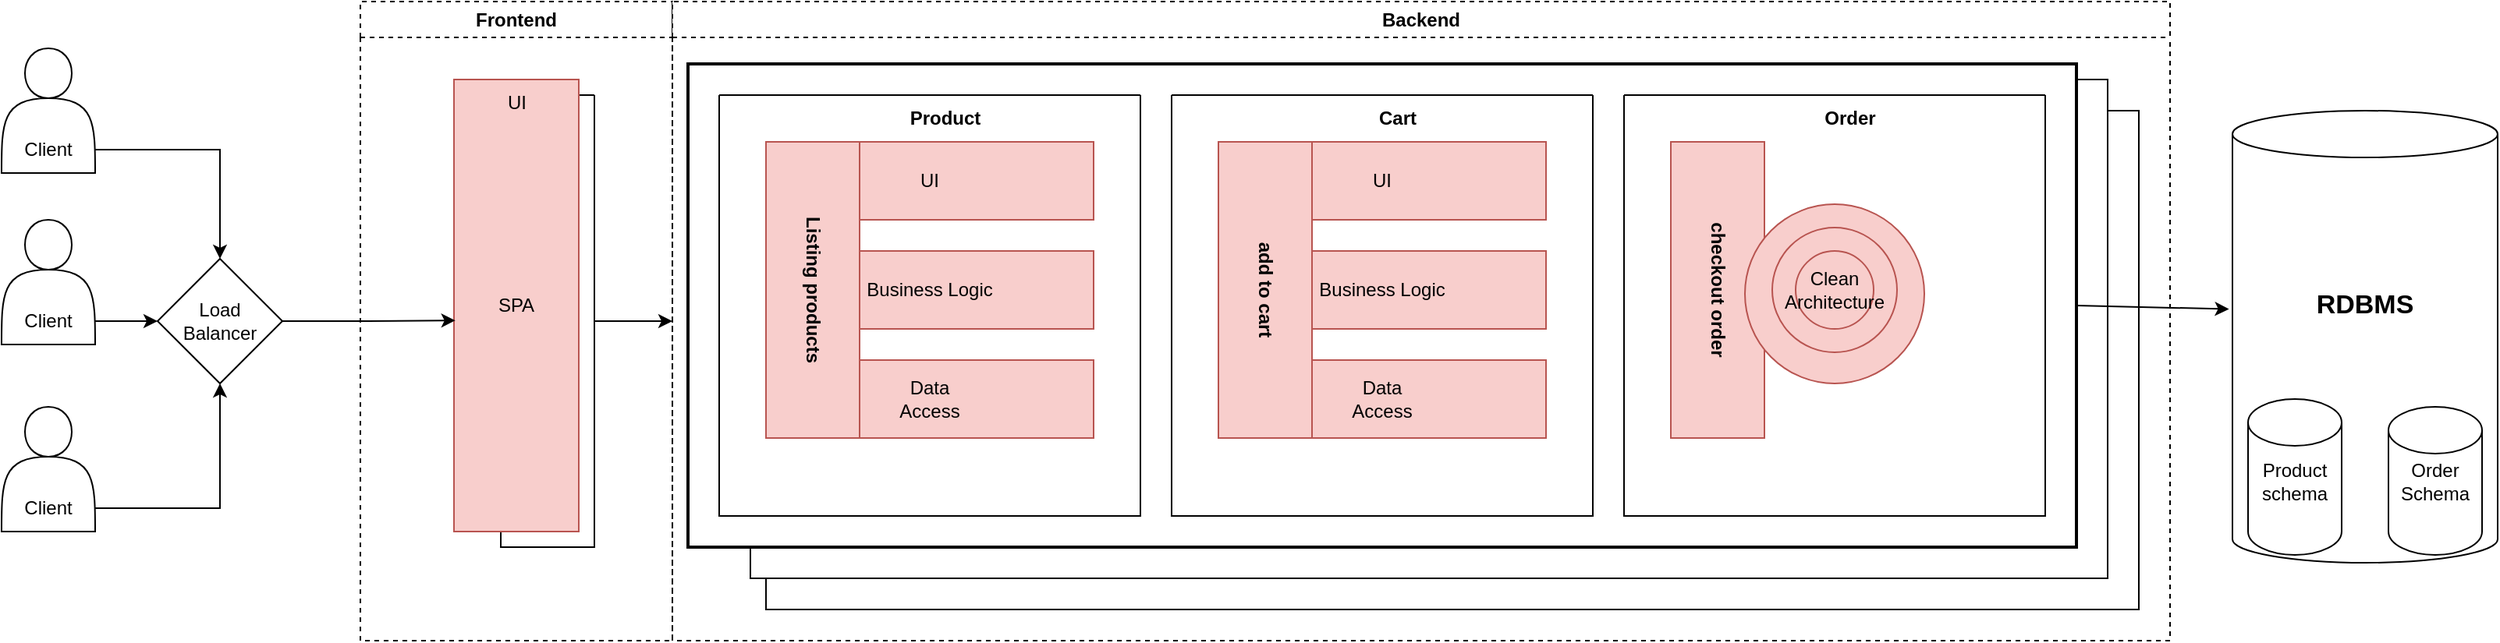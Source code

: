 <mxfile version="28.2.4">
  <diagram id="Zp9EVexEPEGQYnYK_Jo4" name="test">
    <mxGraphModel dx="783" dy="1091" grid="1" gridSize="10" guides="1" tooltips="1" connect="1" arrows="1" fold="1" page="1" pageScale="1" pageWidth="2339" pageHeight="3300" math="0" shadow="0">
      <root>
        <mxCell id="0" />
        <mxCell id="1" parent="0" />
        <mxCell id="ir0JnkfMoFTAIek_8BSR-1" value="" style="rounded=0;whiteSpace=wrap;html=1;" parent="1" vertex="1">
          <mxGeometry x="670" y="180" width="880" height="320" as="geometry" />
        </mxCell>
        <mxCell id="ir0JnkfMoFTAIek_8BSR-2" value="" style="rounded=0;whiteSpace=wrap;html=1;" parent="1" vertex="1">
          <mxGeometry x="660" y="160" width="870" height="320" as="geometry" />
        </mxCell>
        <mxCell id="ir0JnkfMoFTAIek_8BSR-3" value="" style="rounded=0;whiteSpace=wrap;html=1;strokeWidth=2;" parent="1" vertex="1">
          <mxGeometry x="620" y="150" width="890" height="310" as="geometry" />
        </mxCell>
        <mxCell id="ir0JnkfMoFTAIek_8BSR-4" value="" style="shape=actor;whiteSpace=wrap;html=1;" parent="1" vertex="1">
          <mxGeometry x="180" y="140" width="60" height="80" as="geometry" />
        </mxCell>
        <mxCell id="ir0JnkfMoFTAIek_8BSR-5" value="" style="shape=actor;whiteSpace=wrap;html=1;" parent="1" vertex="1">
          <mxGeometry x="180" y="250" width="60" height="80" as="geometry" />
        </mxCell>
        <mxCell id="ir0JnkfMoFTAIek_8BSR-6" value="" style="shape=actor;whiteSpace=wrap;html=1;" parent="1" vertex="1">
          <mxGeometry x="180" y="370" width="60" height="80" as="geometry" />
        </mxCell>
        <mxCell id="ir0JnkfMoFTAIek_8BSR-7" value="" style="edgeStyle=orthogonalEdgeStyle;rounded=0;orthogonalLoop=1;jettySize=auto;html=1;" parent="1" source="ir0JnkfMoFTAIek_8BSR-8" target="ir0JnkfMoFTAIek_8BSR-13" edge="1">
          <mxGeometry relative="1" as="geometry" />
        </mxCell>
        <mxCell id="ir0JnkfMoFTAIek_8BSR-8" value="Client" style="text;html=1;align=center;verticalAlign=middle;whiteSpace=wrap;rounded=0;" parent="1" vertex="1">
          <mxGeometry x="180" y="190" width="60" height="30" as="geometry" />
        </mxCell>
        <mxCell id="ir0JnkfMoFTAIek_8BSR-9" style="edgeStyle=orthogonalEdgeStyle;rounded=0;orthogonalLoop=1;jettySize=auto;html=1;entryX=0;entryY=0.5;entryDx=0;entryDy=0;" parent="1" source="ir0JnkfMoFTAIek_8BSR-10" target="ir0JnkfMoFTAIek_8BSR-13" edge="1">
          <mxGeometry relative="1" as="geometry" />
        </mxCell>
        <mxCell id="ir0JnkfMoFTAIek_8BSR-10" value="Client" style="text;html=1;align=center;verticalAlign=middle;whiteSpace=wrap;rounded=0;" parent="1" vertex="1">
          <mxGeometry x="180" y="300" width="60" height="30" as="geometry" />
        </mxCell>
        <mxCell id="ir0JnkfMoFTAIek_8BSR-11" style="edgeStyle=orthogonalEdgeStyle;rounded=0;orthogonalLoop=1;jettySize=auto;html=1;entryX=0.5;entryY=1;entryDx=0;entryDy=0;" parent="1" source="ir0JnkfMoFTAIek_8BSR-12" target="ir0JnkfMoFTAIek_8BSR-13" edge="1">
          <mxGeometry relative="1" as="geometry" />
        </mxCell>
        <mxCell id="ir0JnkfMoFTAIek_8BSR-12" value="Client" style="text;html=1;align=center;verticalAlign=middle;whiteSpace=wrap;rounded=0;" parent="1" vertex="1">
          <mxGeometry x="180" y="420" width="60" height="30" as="geometry" />
        </mxCell>
        <mxCell id="ir0JnkfMoFTAIek_8BSR-13" value="Load&lt;br&gt;Balancer" style="rhombus;whiteSpace=wrap;html=1;" parent="1" vertex="1">
          <mxGeometry x="280" y="275" width="80" height="80" as="geometry" />
        </mxCell>
        <mxCell id="ir0JnkfMoFTAIek_8BSR-14" value="Frontend" style="swimlane;whiteSpace=wrap;html=1;dashed=1;" parent="1" vertex="1">
          <mxGeometry x="410" y="110" width="200" height="410" as="geometry" />
        </mxCell>
        <mxCell id="ir0JnkfMoFTAIek_8BSR-15" value="" style="swimlane;startSize=0;" parent="ir0JnkfMoFTAIek_8BSR-14" vertex="1">
          <mxGeometry x="90" y="60" width="60" height="290" as="geometry" />
        </mxCell>
        <mxCell id="ir0JnkfMoFTAIek_8BSR-16" value="" style="rounded=0;whiteSpace=wrap;html=1;fillColor=#f8cecc;strokeColor=#b85450;" parent="ir0JnkfMoFTAIek_8BSR-15" vertex="1">
          <mxGeometry x="-30" y="-10" width="80" height="290" as="geometry" />
        </mxCell>
        <mxCell id="ir0JnkfMoFTAIek_8BSR-17" value="UI" style="text;html=1;align=center;verticalAlign=middle;resizable=0;points=[];autosize=1;strokeColor=none;fillColor=none;" parent="ir0JnkfMoFTAIek_8BSR-15" vertex="1">
          <mxGeometry x="-10" y="-10" width="40" height="30" as="geometry" />
        </mxCell>
        <mxCell id="ir0JnkfMoFTAIek_8BSR-18" value="SPA" style="text;html=1;align=center;verticalAlign=middle;whiteSpace=wrap;rounded=0;" parent="ir0JnkfMoFTAIek_8BSR-15" vertex="1">
          <mxGeometry x="-20" y="120" width="60" height="30" as="geometry" />
        </mxCell>
        <mxCell id="ir0JnkfMoFTAIek_8BSR-19" style="edgeStyle=orthogonalEdgeStyle;rounded=0;orthogonalLoop=1;jettySize=auto;html=1;entryX=0.011;entryY=0.533;entryDx=0;entryDy=0;entryPerimeter=0;" parent="1" source="ir0JnkfMoFTAIek_8BSR-13" target="ir0JnkfMoFTAIek_8BSR-16" edge="1">
          <mxGeometry relative="1" as="geometry" />
        </mxCell>
        <mxCell id="ir0JnkfMoFTAIek_8BSR-20" value="Backend" style="swimlane;whiteSpace=wrap;html=1;dashed=1;" parent="1" vertex="1">
          <mxGeometry x="610" y="110" width="960" height="410" as="geometry" />
        </mxCell>
        <mxCell id="ir0JnkfMoFTAIek_8BSR-21" value="" style="swimlane;startSize=0;" parent="ir0JnkfMoFTAIek_8BSR-20" vertex="1">
          <mxGeometry x="30" y="60" width="270" height="270" as="geometry" />
        </mxCell>
        <mxCell id="ir0JnkfMoFTAIek_8BSR-22" value="&lt;b&gt;Product&lt;/b&gt;" style="text;html=1;align=center;verticalAlign=middle;whiteSpace=wrap;rounded=0;" parent="ir0JnkfMoFTAIek_8BSR-21" vertex="1">
          <mxGeometry x="115" width="60" height="30" as="geometry" />
        </mxCell>
        <mxCell id="ir0JnkfMoFTAIek_8BSR-23" value="UI" style="rounded=0;whiteSpace=wrap;html=1;fillColor=#f8cecc;strokeColor=#b85450;" parent="ir0JnkfMoFTAIek_8BSR-21" vertex="1">
          <mxGeometry x="30" y="30" width="210" height="50" as="geometry" />
        </mxCell>
        <mxCell id="ir0JnkfMoFTAIek_8BSR-24" value="Business Logic" style="rounded=0;whiteSpace=wrap;html=1;fillColor=#f8cecc;strokeColor=#b85450;" parent="ir0JnkfMoFTAIek_8BSR-21" vertex="1">
          <mxGeometry x="30" y="100" width="210" height="50" as="geometry" />
        </mxCell>
        <mxCell id="ir0JnkfMoFTAIek_8BSR-25" value="Data&lt;br&gt;Access" style="rounded=0;whiteSpace=wrap;html=1;fillColor=#f8cecc;strokeColor=#b85450;" parent="ir0JnkfMoFTAIek_8BSR-21" vertex="1">
          <mxGeometry x="30" y="170" width="210" height="50" as="geometry" />
        </mxCell>
        <mxCell id="ir0JnkfMoFTAIek_8BSR-26" value="" style="rounded=0;whiteSpace=wrap;html=1;fillColor=#f8cecc;strokeColor=#b85450;" parent="ir0JnkfMoFTAIek_8BSR-21" vertex="1">
          <mxGeometry x="30" y="30" width="60" height="190" as="geometry" />
        </mxCell>
        <mxCell id="ir0JnkfMoFTAIek_8BSR-27" value="&lt;b&gt;Listing products&lt;/b&gt;" style="text;html=1;align=center;verticalAlign=middle;whiteSpace=wrap;rounded=0;rotation=90;" parent="ir0JnkfMoFTAIek_8BSR-21" vertex="1">
          <mxGeometry x="10" y="110" width="100" height="30" as="geometry" />
        </mxCell>
        <mxCell id="ir0JnkfMoFTAIek_8BSR-28" value="" style="swimlane;startSize=0;" parent="ir0JnkfMoFTAIek_8BSR-20" vertex="1">
          <mxGeometry x="320" y="60" width="270" height="270" as="geometry" />
        </mxCell>
        <mxCell id="ir0JnkfMoFTAIek_8BSR-29" value="&lt;b&gt;Cart&lt;/b&gt;" style="text;html=1;align=center;verticalAlign=middle;whiteSpace=wrap;rounded=0;" parent="ir0JnkfMoFTAIek_8BSR-28" vertex="1">
          <mxGeometry x="115" width="60" height="30" as="geometry" />
        </mxCell>
        <mxCell id="ir0JnkfMoFTAIek_8BSR-30" value="UI" style="rounded=0;whiteSpace=wrap;html=1;fillColor=#f8cecc;strokeColor=#b85450;" parent="ir0JnkfMoFTAIek_8BSR-28" vertex="1">
          <mxGeometry x="30" y="30" width="210" height="50" as="geometry" />
        </mxCell>
        <mxCell id="ir0JnkfMoFTAIek_8BSR-31" value="Business Logic" style="rounded=0;whiteSpace=wrap;html=1;fillColor=#f8cecc;strokeColor=#b85450;" parent="ir0JnkfMoFTAIek_8BSR-28" vertex="1">
          <mxGeometry x="30" y="100" width="210" height="50" as="geometry" />
        </mxCell>
        <mxCell id="ir0JnkfMoFTAIek_8BSR-32" value="Data&lt;br&gt;Access" style="rounded=0;whiteSpace=wrap;html=1;fillColor=#f8cecc;strokeColor=#b85450;" parent="ir0JnkfMoFTAIek_8BSR-28" vertex="1">
          <mxGeometry x="30" y="170" width="210" height="50" as="geometry" />
        </mxCell>
        <mxCell id="ir0JnkfMoFTAIek_8BSR-33" value="" style="rounded=0;whiteSpace=wrap;html=1;fillColor=#f8cecc;strokeColor=#b85450;" parent="ir0JnkfMoFTAIek_8BSR-28" vertex="1">
          <mxGeometry x="30" y="30" width="60" height="190" as="geometry" />
        </mxCell>
        <mxCell id="ir0JnkfMoFTAIek_8BSR-34" value="&lt;b&gt;add to cart&lt;/b&gt;" style="text;html=1;align=center;verticalAlign=middle;whiteSpace=wrap;rounded=0;rotation=90;" parent="ir0JnkfMoFTAIek_8BSR-28" vertex="1">
          <mxGeometry x="10" y="110" width="100" height="30" as="geometry" />
        </mxCell>
        <mxCell id="ir0JnkfMoFTAIek_8BSR-35" value="" style="swimlane;startSize=0;" parent="ir0JnkfMoFTAIek_8BSR-20" vertex="1">
          <mxGeometry x="610" y="60" width="270" height="270" as="geometry" />
        </mxCell>
        <mxCell id="ir0JnkfMoFTAIek_8BSR-36" value="&lt;b&gt;Order&lt;/b&gt;" style="text;html=1;align=center;verticalAlign=middle;whiteSpace=wrap;rounded=0;" parent="ir0JnkfMoFTAIek_8BSR-35" vertex="1">
          <mxGeometry x="115" width="60" height="30" as="geometry" />
        </mxCell>
        <mxCell id="ir0JnkfMoFTAIek_8BSR-37" value="" style="rounded=0;whiteSpace=wrap;html=1;fillColor=#f8cecc;strokeColor=#b85450;" parent="ir0JnkfMoFTAIek_8BSR-35" vertex="1">
          <mxGeometry x="30" y="30" width="60" height="190" as="geometry" />
        </mxCell>
        <mxCell id="ir0JnkfMoFTAIek_8BSR-38" value="&lt;b&gt;checkout order&lt;/b&gt;" style="text;html=1;align=center;verticalAlign=middle;whiteSpace=wrap;rounded=0;rotation=90;" parent="ir0JnkfMoFTAIek_8BSR-35" vertex="1">
          <mxGeometry x="10" y="110" width="100" height="30" as="geometry" />
        </mxCell>
        <mxCell id="ir0JnkfMoFTAIek_8BSR-39" value="" style="ellipse;whiteSpace=wrap;html=1;aspect=fixed;fillColor=#f8cecc;strokeColor=#b85450;" parent="ir0JnkfMoFTAIek_8BSR-35" vertex="1">
          <mxGeometry x="77.5" y="70" width="115" height="115" as="geometry" />
        </mxCell>
        <mxCell id="ir0JnkfMoFTAIek_8BSR-40" value="" style="ellipse;whiteSpace=wrap;html=1;aspect=fixed;fillColor=#f8cecc;strokeColor=#b85450;" parent="ir0JnkfMoFTAIek_8BSR-35" vertex="1">
          <mxGeometry x="95" y="85" width="80" height="80" as="geometry" />
        </mxCell>
        <mxCell id="ir0JnkfMoFTAIek_8BSR-41" value="" style="ellipse;whiteSpace=wrap;html=1;aspect=fixed;fillColor=#f8cecc;strokeColor=#b85450;" parent="ir0JnkfMoFTAIek_8BSR-35" vertex="1">
          <mxGeometry x="110" y="100" width="50" height="50" as="geometry" />
        </mxCell>
        <mxCell id="ir0JnkfMoFTAIek_8BSR-42" value="Clean&lt;br&gt;Architecture" style="text;html=1;align=center;verticalAlign=middle;whiteSpace=wrap;rounded=0;" parent="ir0JnkfMoFTAIek_8BSR-35" vertex="1">
          <mxGeometry x="105" y="110" width="60" height="30" as="geometry" />
        </mxCell>
        <mxCell id="ir0JnkfMoFTAIek_8BSR-43" value="" style="shape=cylinder3;whiteSpace=wrap;html=1;boundedLbl=1;backgroundOutline=1;size=15;" parent="1" vertex="1">
          <mxGeometry x="1610" y="180" width="170" height="290" as="geometry" />
        </mxCell>
        <mxCell id="ir0JnkfMoFTAIek_8BSR-44" value="&lt;b&gt;&lt;font style=&quot;font-size: 17px;&quot;&gt;RDBMS&lt;/font&gt;&lt;/b&gt;" style="text;html=1;align=center;verticalAlign=middle;whiteSpace=wrap;rounded=0;" parent="1" vertex="1">
          <mxGeometry x="1665" y="290" width="60" height="30" as="geometry" />
        </mxCell>
        <mxCell id="ir0JnkfMoFTAIek_8BSR-45" value="" style="shape=cylinder3;whiteSpace=wrap;html=1;boundedLbl=1;backgroundOutline=1;size=15;" parent="1" vertex="1">
          <mxGeometry x="1620" y="365" width="60" height="100" as="geometry" />
        </mxCell>
        <mxCell id="ir0JnkfMoFTAIek_8BSR-46" value="" style="shape=cylinder3;whiteSpace=wrap;html=1;boundedLbl=1;backgroundOutline=1;size=15;" parent="1" vertex="1">
          <mxGeometry x="1710" y="370" width="60" height="95" as="geometry" />
        </mxCell>
        <mxCell id="ir0JnkfMoFTAIek_8BSR-47" value="Product&lt;br&gt;schema" style="text;html=1;align=center;verticalAlign=middle;whiteSpace=wrap;rounded=0;" parent="1" vertex="1">
          <mxGeometry x="1620" y="402.5" width="60" height="30" as="geometry" />
        </mxCell>
        <mxCell id="ir0JnkfMoFTAIek_8BSR-48" value="Order&lt;br&gt;Schema" style="text;html=1;align=center;verticalAlign=middle;whiteSpace=wrap;rounded=0;" parent="1" vertex="1">
          <mxGeometry x="1710" y="402.5" width="60" height="30" as="geometry" />
        </mxCell>
        <mxCell id="ir0JnkfMoFTAIek_8BSR-49" value="" style="endArrow=classic;html=1;rounded=0;exitX=1;exitY=0.5;exitDx=0;exitDy=0;entryX=0;entryY=0.5;entryDx=0;entryDy=0;" parent="1" source="ir0JnkfMoFTAIek_8BSR-15" target="ir0JnkfMoFTAIek_8BSR-20" edge="1">
          <mxGeometry width="50" height="50" relative="1" as="geometry">
            <mxPoint x="620" y="670" as="sourcePoint" />
            <mxPoint x="670" y="620" as="targetPoint" />
          </mxGeometry>
        </mxCell>
        <mxCell id="ir0JnkfMoFTAIek_8BSR-50" value="" style="endArrow=classic;html=1;rounded=0;exitX=1;exitY=0.5;exitDx=0;exitDy=0;entryX=-0.013;entryY=0.439;entryDx=0;entryDy=0;entryPerimeter=0;" parent="1" source="ir0JnkfMoFTAIek_8BSR-3" target="ir0JnkfMoFTAIek_8BSR-43" edge="1">
          <mxGeometry width="50" height="50" relative="1" as="geometry">
            <mxPoint x="1570" y="620" as="sourcePoint" />
            <mxPoint x="1620" y="570" as="targetPoint" />
          </mxGeometry>
        </mxCell>
      </root>
    </mxGraphModel>
  </diagram>
</mxfile>
